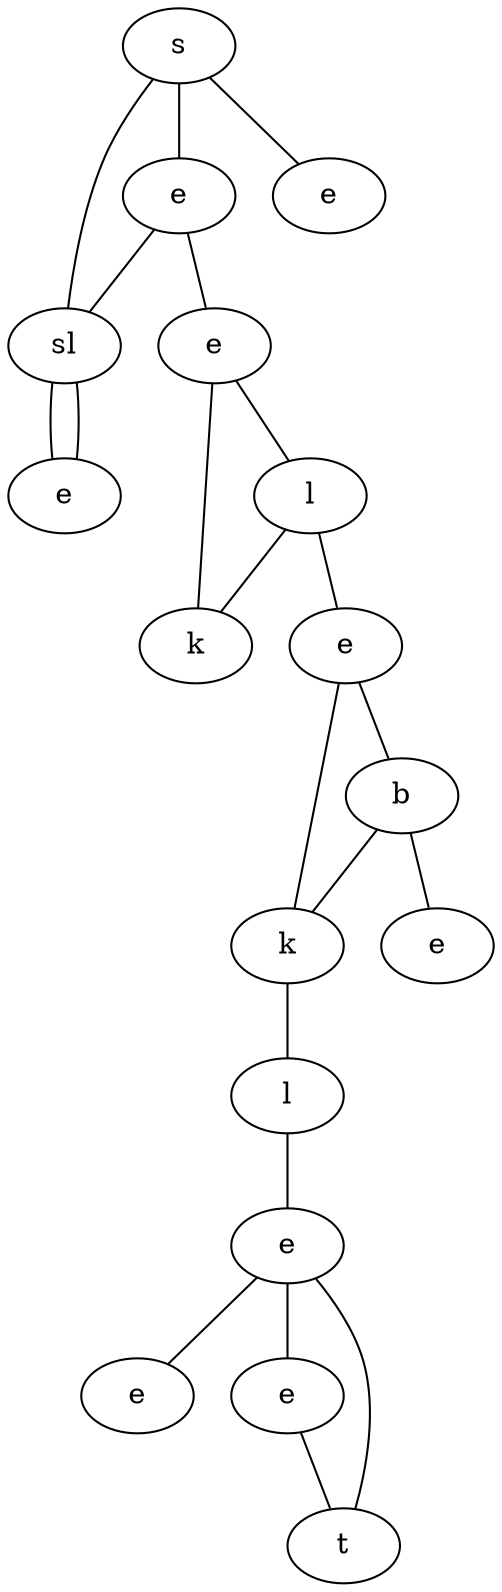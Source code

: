 graph {
xssH[label="s"]
Wdqd[label="e"]
HZdy[label="sl"]
KYkz[label="e"]
FiGL[label="e"]
aCdl[label="e"]
xBbr[label="l"]
XLWw[label="k"]
tfiR[label="e"]
DGsr[label="b"]
FlGd[label="k"]
suCv[label="e"]
nmMJ[label="l"]
BCbU[label="e"]
EhxZ[label="e"]
hEUZ[label="e"]
VwTO[label="t"]
xssH -- Wdqd
xssH -- HZdy
xssH -- KYkz
Wdqd -- HZdy
Wdqd -- FiGL
HZdy -- aCdl
HZdy -- aCdl
FiGL -- xBbr
FiGL -- XLWw
xBbr -- tfiR
xBbr -- XLWw
tfiR -- DGsr
tfiR -- FlGd
DGsr -- FlGd
DGsr -- suCv
FlGd -- nmMJ
nmMJ -- BCbU
BCbU -- EhxZ
BCbU -- hEUZ
BCbU -- VwTO
hEUZ -- VwTO
}